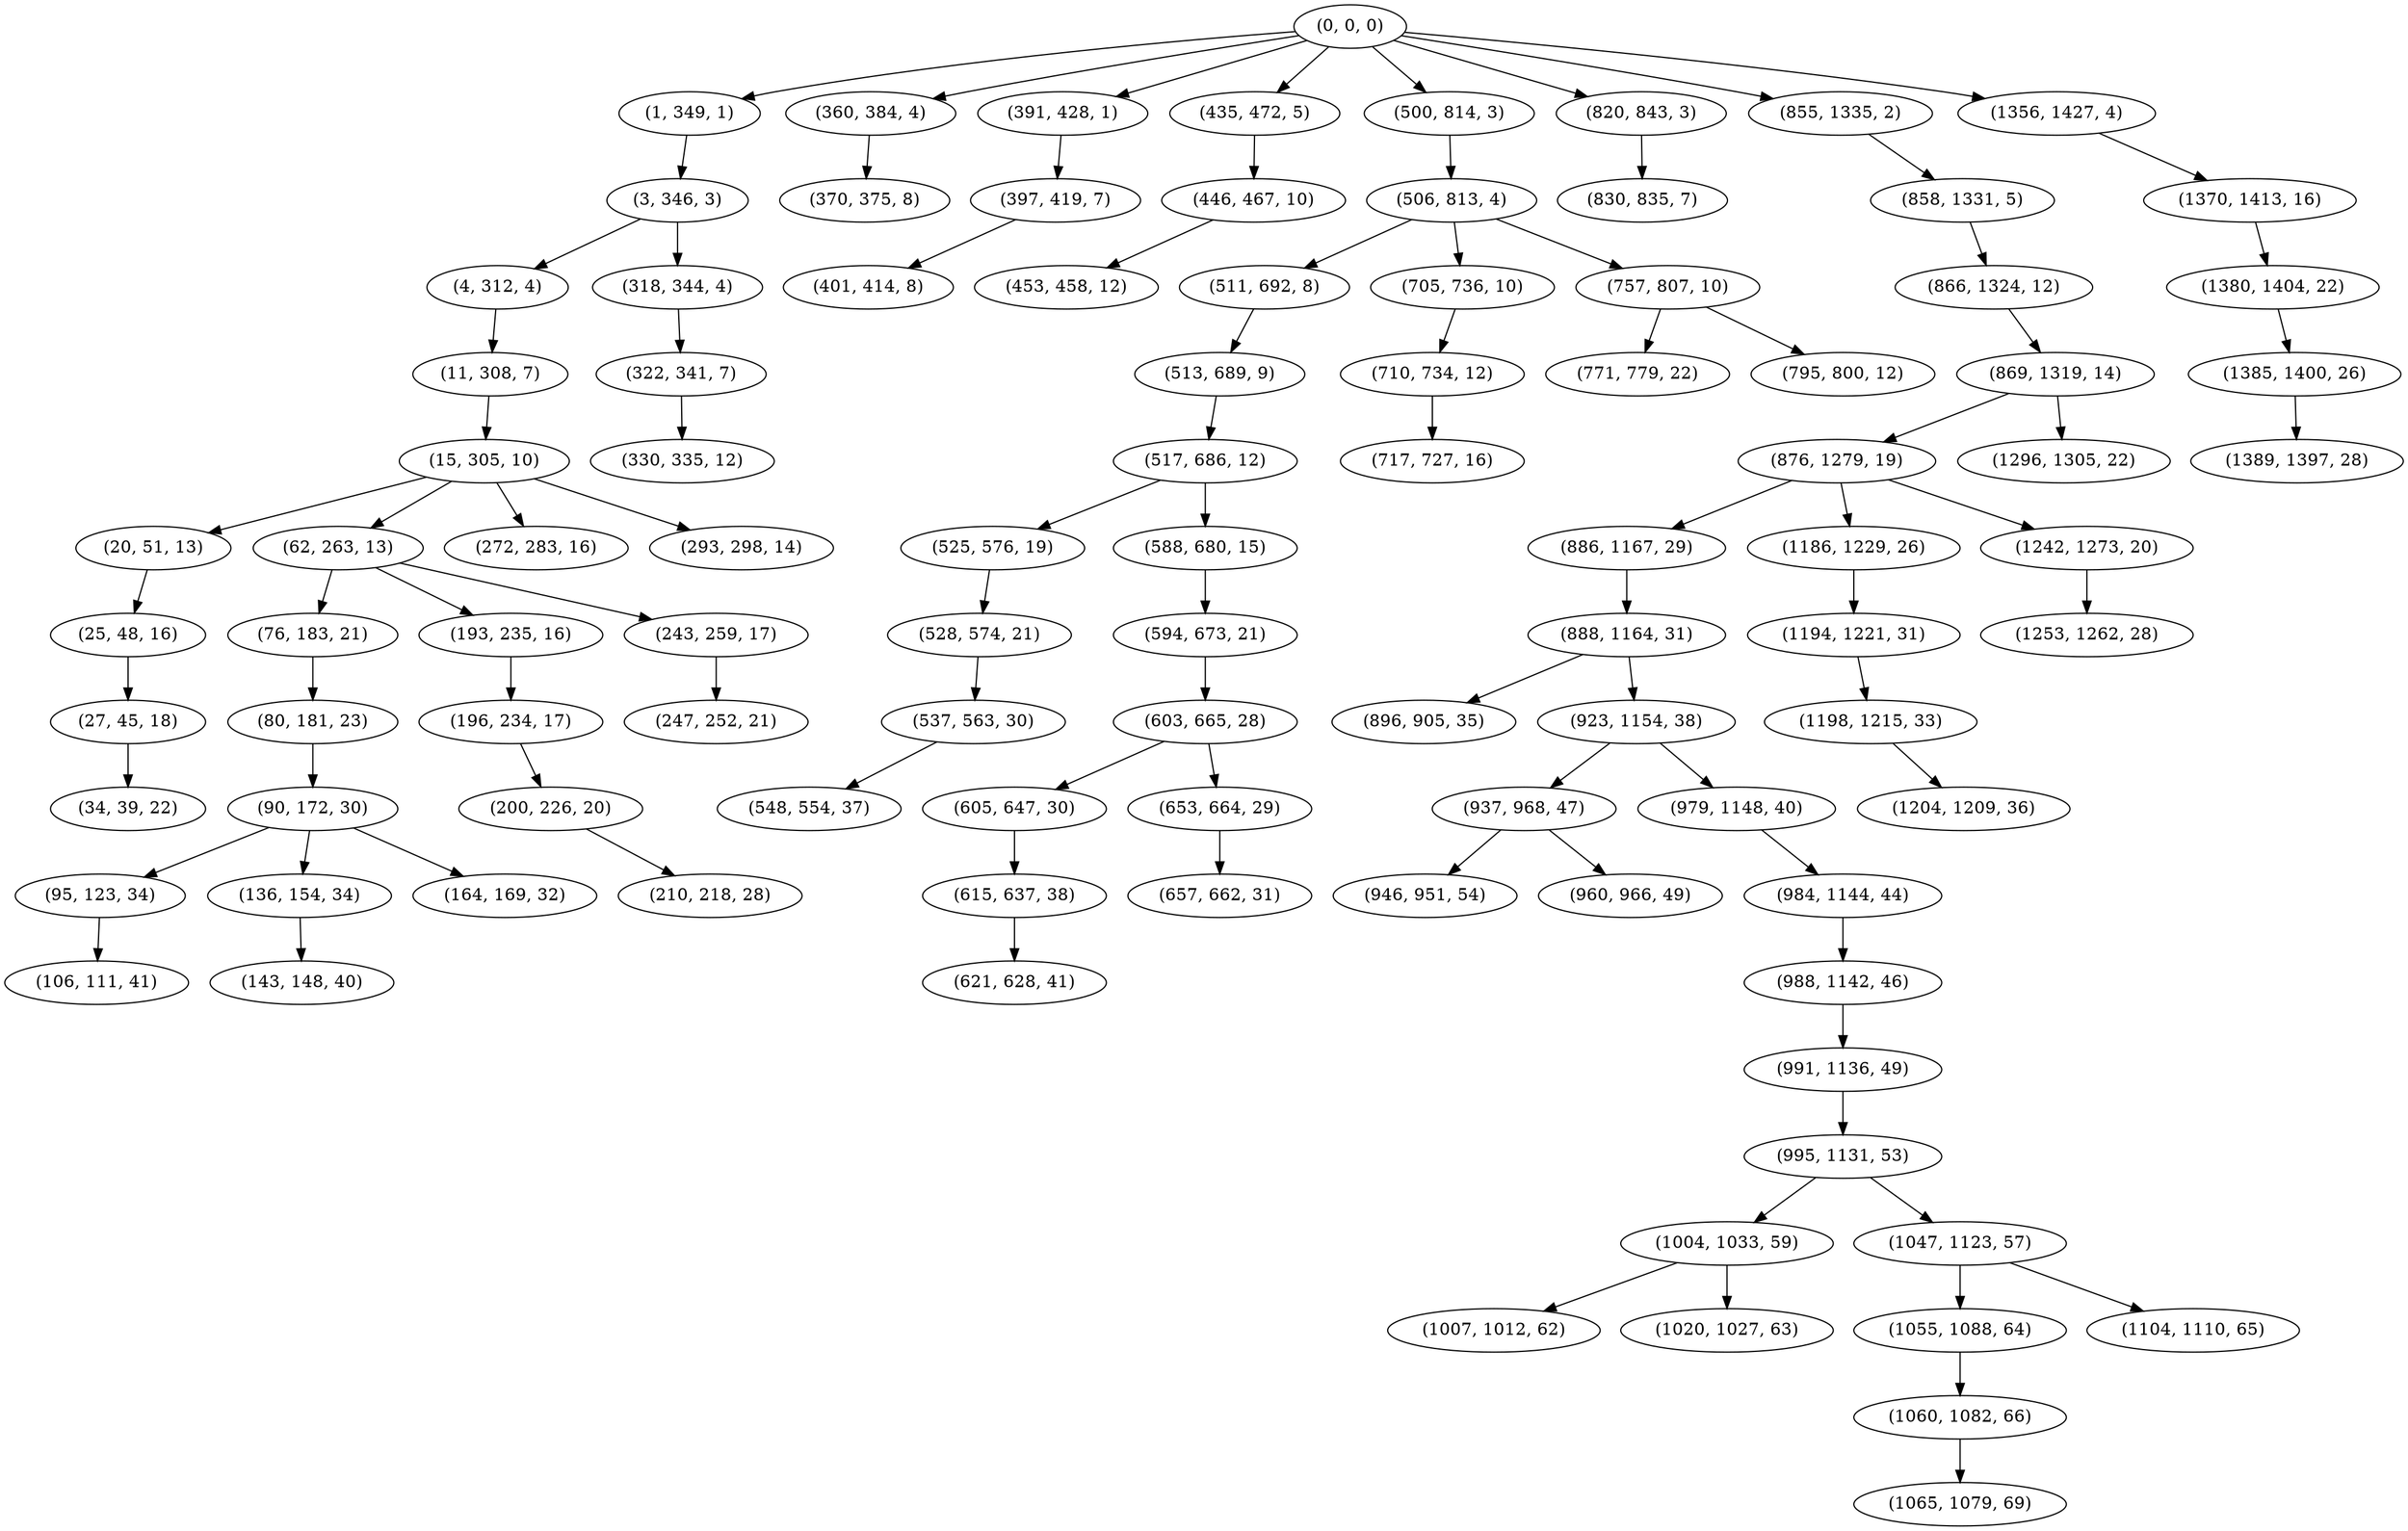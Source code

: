 digraph tree {
    "(0, 0, 0)";
    "(1, 349, 1)";
    "(3, 346, 3)";
    "(4, 312, 4)";
    "(11, 308, 7)";
    "(15, 305, 10)";
    "(20, 51, 13)";
    "(25, 48, 16)";
    "(27, 45, 18)";
    "(34, 39, 22)";
    "(62, 263, 13)";
    "(76, 183, 21)";
    "(80, 181, 23)";
    "(90, 172, 30)";
    "(95, 123, 34)";
    "(106, 111, 41)";
    "(136, 154, 34)";
    "(143, 148, 40)";
    "(164, 169, 32)";
    "(193, 235, 16)";
    "(196, 234, 17)";
    "(200, 226, 20)";
    "(210, 218, 28)";
    "(243, 259, 17)";
    "(247, 252, 21)";
    "(272, 283, 16)";
    "(293, 298, 14)";
    "(318, 344, 4)";
    "(322, 341, 7)";
    "(330, 335, 12)";
    "(360, 384, 4)";
    "(370, 375, 8)";
    "(391, 428, 1)";
    "(397, 419, 7)";
    "(401, 414, 8)";
    "(435, 472, 5)";
    "(446, 467, 10)";
    "(453, 458, 12)";
    "(500, 814, 3)";
    "(506, 813, 4)";
    "(511, 692, 8)";
    "(513, 689, 9)";
    "(517, 686, 12)";
    "(525, 576, 19)";
    "(528, 574, 21)";
    "(537, 563, 30)";
    "(548, 554, 37)";
    "(588, 680, 15)";
    "(594, 673, 21)";
    "(603, 665, 28)";
    "(605, 647, 30)";
    "(615, 637, 38)";
    "(621, 628, 41)";
    "(653, 664, 29)";
    "(657, 662, 31)";
    "(705, 736, 10)";
    "(710, 734, 12)";
    "(717, 727, 16)";
    "(757, 807, 10)";
    "(771, 779, 22)";
    "(795, 800, 12)";
    "(820, 843, 3)";
    "(830, 835, 7)";
    "(855, 1335, 2)";
    "(858, 1331, 5)";
    "(866, 1324, 12)";
    "(869, 1319, 14)";
    "(876, 1279, 19)";
    "(886, 1167, 29)";
    "(888, 1164, 31)";
    "(896, 905, 35)";
    "(923, 1154, 38)";
    "(937, 968, 47)";
    "(946, 951, 54)";
    "(960, 966, 49)";
    "(979, 1148, 40)";
    "(984, 1144, 44)";
    "(988, 1142, 46)";
    "(991, 1136, 49)";
    "(995, 1131, 53)";
    "(1004, 1033, 59)";
    "(1007, 1012, 62)";
    "(1020, 1027, 63)";
    "(1047, 1123, 57)";
    "(1055, 1088, 64)";
    "(1060, 1082, 66)";
    "(1065, 1079, 69)";
    "(1104, 1110, 65)";
    "(1186, 1229, 26)";
    "(1194, 1221, 31)";
    "(1198, 1215, 33)";
    "(1204, 1209, 36)";
    "(1242, 1273, 20)";
    "(1253, 1262, 28)";
    "(1296, 1305, 22)";
    "(1356, 1427, 4)";
    "(1370, 1413, 16)";
    "(1380, 1404, 22)";
    "(1385, 1400, 26)";
    "(1389, 1397, 28)";
    "(0, 0, 0)" -> "(1, 349, 1)";
    "(0, 0, 0)" -> "(360, 384, 4)";
    "(0, 0, 0)" -> "(391, 428, 1)";
    "(0, 0, 0)" -> "(435, 472, 5)";
    "(0, 0, 0)" -> "(500, 814, 3)";
    "(0, 0, 0)" -> "(820, 843, 3)";
    "(0, 0, 0)" -> "(855, 1335, 2)";
    "(0, 0, 0)" -> "(1356, 1427, 4)";
    "(1, 349, 1)" -> "(3, 346, 3)";
    "(3, 346, 3)" -> "(4, 312, 4)";
    "(3, 346, 3)" -> "(318, 344, 4)";
    "(4, 312, 4)" -> "(11, 308, 7)";
    "(11, 308, 7)" -> "(15, 305, 10)";
    "(15, 305, 10)" -> "(20, 51, 13)";
    "(15, 305, 10)" -> "(62, 263, 13)";
    "(15, 305, 10)" -> "(272, 283, 16)";
    "(15, 305, 10)" -> "(293, 298, 14)";
    "(20, 51, 13)" -> "(25, 48, 16)";
    "(25, 48, 16)" -> "(27, 45, 18)";
    "(27, 45, 18)" -> "(34, 39, 22)";
    "(62, 263, 13)" -> "(76, 183, 21)";
    "(62, 263, 13)" -> "(193, 235, 16)";
    "(62, 263, 13)" -> "(243, 259, 17)";
    "(76, 183, 21)" -> "(80, 181, 23)";
    "(80, 181, 23)" -> "(90, 172, 30)";
    "(90, 172, 30)" -> "(95, 123, 34)";
    "(90, 172, 30)" -> "(136, 154, 34)";
    "(90, 172, 30)" -> "(164, 169, 32)";
    "(95, 123, 34)" -> "(106, 111, 41)";
    "(136, 154, 34)" -> "(143, 148, 40)";
    "(193, 235, 16)" -> "(196, 234, 17)";
    "(196, 234, 17)" -> "(200, 226, 20)";
    "(200, 226, 20)" -> "(210, 218, 28)";
    "(243, 259, 17)" -> "(247, 252, 21)";
    "(318, 344, 4)" -> "(322, 341, 7)";
    "(322, 341, 7)" -> "(330, 335, 12)";
    "(360, 384, 4)" -> "(370, 375, 8)";
    "(391, 428, 1)" -> "(397, 419, 7)";
    "(397, 419, 7)" -> "(401, 414, 8)";
    "(435, 472, 5)" -> "(446, 467, 10)";
    "(446, 467, 10)" -> "(453, 458, 12)";
    "(500, 814, 3)" -> "(506, 813, 4)";
    "(506, 813, 4)" -> "(511, 692, 8)";
    "(506, 813, 4)" -> "(705, 736, 10)";
    "(506, 813, 4)" -> "(757, 807, 10)";
    "(511, 692, 8)" -> "(513, 689, 9)";
    "(513, 689, 9)" -> "(517, 686, 12)";
    "(517, 686, 12)" -> "(525, 576, 19)";
    "(517, 686, 12)" -> "(588, 680, 15)";
    "(525, 576, 19)" -> "(528, 574, 21)";
    "(528, 574, 21)" -> "(537, 563, 30)";
    "(537, 563, 30)" -> "(548, 554, 37)";
    "(588, 680, 15)" -> "(594, 673, 21)";
    "(594, 673, 21)" -> "(603, 665, 28)";
    "(603, 665, 28)" -> "(605, 647, 30)";
    "(603, 665, 28)" -> "(653, 664, 29)";
    "(605, 647, 30)" -> "(615, 637, 38)";
    "(615, 637, 38)" -> "(621, 628, 41)";
    "(653, 664, 29)" -> "(657, 662, 31)";
    "(705, 736, 10)" -> "(710, 734, 12)";
    "(710, 734, 12)" -> "(717, 727, 16)";
    "(757, 807, 10)" -> "(771, 779, 22)";
    "(757, 807, 10)" -> "(795, 800, 12)";
    "(820, 843, 3)" -> "(830, 835, 7)";
    "(855, 1335, 2)" -> "(858, 1331, 5)";
    "(858, 1331, 5)" -> "(866, 1324, 12)";
    "(866, 1324, 12)" -> "(869, 1319, 14)";
    "(869, 1319, 14)" -> "(876, 1279, 19)";
    "(869, 1319, 14)" -> "(1296, 1305, 22)";
    "(876, 1279, 19)" -> "(886, 1167, 29)";
    "(876, 1279, 19)" -> "(1186, 1229, 26)";
    "(876, 1279, 19)" -> "(1242, 1273, 20)";
    "(886, 1167, 29)" -> "(888, 1164, 31)";
    "(888, 1164, 31)" -> "(896, 905, 35)";
    "(888, 1164, 31)" -> "(923, 1154, 38)";
    "(923, 1154, 38)" -> "(937, 968, 47)";
    "(923, 1154, 38)" -> "(979, 1148, 40)";
    "(937, 968, 47)" -> "(946, 951, 54)";
    "(937, 968, 47)" -> "(960, 966, 49)";
    "(979, 1148, 40)" -> "(984, 1144, 44)";
    "(984, 1144, 44)" -> "(988, 1142, 46)";
    "(988, 1142, 46)" -> "(991, 1136, 49)";
    "(991, 1136, 49)" -> "(995, 1131, 53)";
    "(995, 1131, 53)" -> "(1004, 1033, 59)";
    "(995, 1131, 53)" -> "(1047, 1123, 57)";
    "(1004, 1033, 59)" -> "(1007, 1012, 62)";
    "(1004, 1033, 59)" -> "(1020, 1027, 63)";
    "(1047, 1123, 57)" -> "(1055, 1088, 64)";
    "(1047, 1123, 57)" -> "(1104, 1110, 65)";
    "(1055, 1088, 64)" -> "(1060, 1082, 66)";
    "(1060, 1082, 66)" -> "(1065, 1079, 69)";
    "(1186, 1229, 26)" -> "(1194, 1221, 31)";
    "(1194, 1221, 31)" -> "(1198, 1215, 33)";
    "(1198, 1215, 33)" -> "(1204, 1209, 36)";
    "(1242, 1273, 20)" -> "(1253, 1262, 28)";
    "(1356, 1427, 4)" -> "(1370, 1413, 16)";
    "(1370, 1413, 16)" -> "(1380, 1404, 22)";
    "(1380, 1404, 22)" -> "(1385, 1400, 26)";
    "(1385, 1400, 26)" -> "(1389, 1397, 28)";
}

